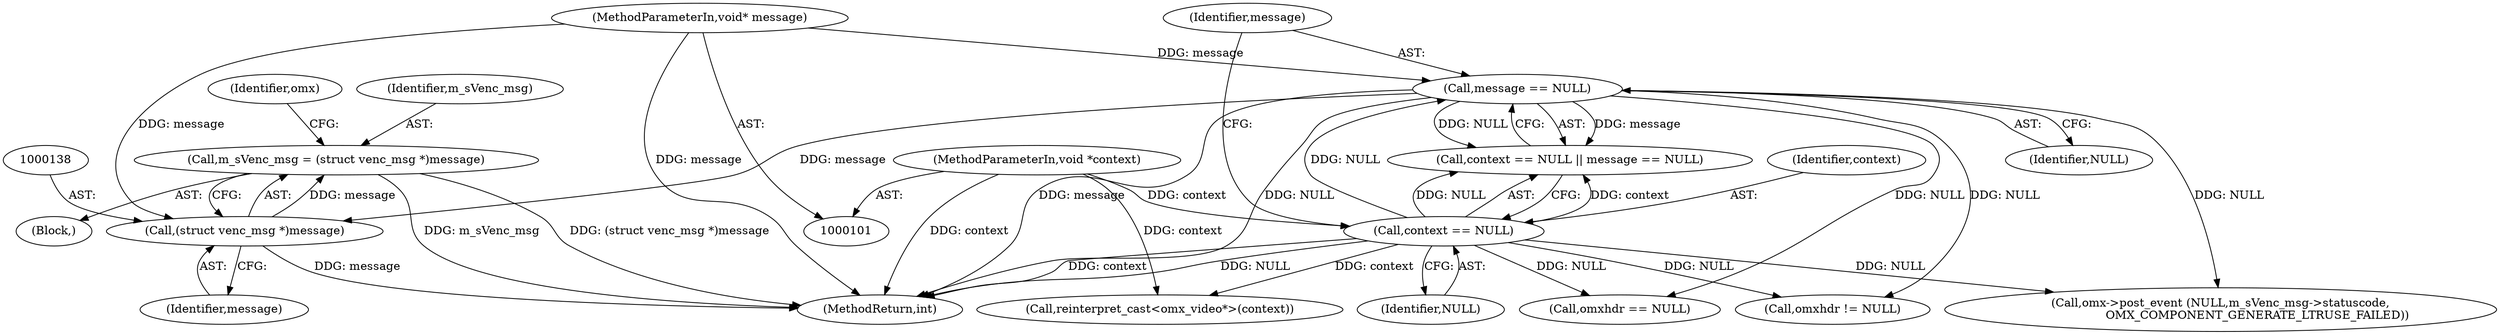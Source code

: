 digraph "0_Android_7558d03e6498e970b761aa44fff6b2c659202d95_3@pointer" {
"1000135" [label="(Call,m_sVenc_msg = (struct venc_msg *)message)"];
"1000137" [label="(Call,(struct venc_msg *)message)"];
"1000126" [label="(Call,message == NULL)"];
"1000103" [label="(MethodParameterIn,void* message)"];
"1000123" [label="(Call,context == NULL)"];
"1000102" [label="(MethodParameterIn,void *context)"];
"1000299" [label="(Call,omxhdr != NULL)"];
"1000124" [label="(Identifier,context)"];
"1000137" [label="(Call,(struct venc_msg *)message)"];
"1000128" [label="(Identifier,NULL)"];
"1000141" [label="(Identifier,omx)"];
"1000123" [label="(Call,context == NULL)"];
"1000125" [label="(Identifier,NULL)"];
"1000429" [label="(Call,omx->post_event (NULL,m_sVenc_msg->statuscode,\n                    OMX_COMPONENT_GENERATE_LTRUSE_FAILED))"];
"1000142" [label="(Call,reinterpret_cast<omx_video*>(context))"];
"1000127" [label="(Identifier,message)"];
"1000126" [label="(Call,message == NULL)"];
"1000135" [label="(Call,m_sVenc_msg = (struct venc_msg *)message)"];
"1000103" [label="(MethodParameterIn,void* message)"];
"1000139" [label="(Identifier,message)"];
"1000237" [label="(Call,omxhdr == NULL)"];
"1000102" [label="(MethodParameterIn,void *context)"];
"1000445" [label="(MethodReturn,int)"];
"1000122" [label="(Call,context == NULL || message == NULL)"];
"1000104" [label="(Block,)"];
"1000136" [label="(Identifier,m_sVenc_msg)"];
"1000135" -> "1000104"  [label="AST: "];
"1000135" -> "1000137"  [label="CFG: "];
"1000136" -> "1000135"  [label="AST: "];
"1000137" -> "1000135"  [label="AST: "];
"1000141" -> "1000135"  [label="CFG: "];
"1000135" -> "1000445"  [label="DDG: m_sVenc_msg"];
"1000135" -> "1000445"  [label="DDG: (struct venc_msg *)message"];
"1000137" -> "1000135"  [label="DDG: message"];
"1000137" -> "1000139"  [label="CFG: "];
"1000138" -> "1000137"  [label="AST: "];
"1000139" -> "1000137"  [label="AST: "];
"1000137" -> "1000445"  [label="DDG: message"];
"1000126" -> "1000137"  [label="DDG: message"];
"1000103" -> "1000137"  [label="DDG: message"];
"1000126" -> "1000122"  [label="AST: "];
"1000126" -> "1000128"  [label="CFG: "];
"1000127" -> "1000126"  [label="AST: "];
"1000128" -> "1000126"  [label="AST: "];
"1000122" -> "1000126"  [label="CFG: "];
"1000126" -> "1000445"  [label="DDG: message"];
"1000126" -> "1000445"  [label="DDG: NULL"];
"1000126" -> "1000122"  [label="DDG: message"];
"1000126" -> "1000122"  [label="DDG: NULL"];
"1000103" -> "1000126"  [label="DDG: message"];
"1000123" -> "1000126"  [label="DDG: NULL"];
"1000126" -> "1000237"  [label="DDG: NULL"];
"1000126" -> "1000299"  [label="DDG: NULL"];
"1000126" -> "1000429"  [label="DDG: NULL"];
"1000103" -> "1000101"  [label="AST: "];
"1000103" -> "1000445"  [label="DDG: message"];
"1000123" -> "1000122"  [label="AST: "];
"1000123" -> "1000125"  [label="CFG: "];
"1000124" -> "1000123"  [label="AST: "];
"1000125" -> "1000123"  [label="AST: "];
"1000127" -> "1000123"  [label="CFG: "];
"1000122" -> "1000123"  [label="CFG: "];
"1000123" -> "1000445"  [label="DDG: NULL"];
"1000123" -> "1000445"  [label="DDG: context"];
"1000123" -> "1000122"  [label="DDG: context"];
"1000123" -> "1000122"  [label="DDG: NULL"];
"1000102" -> "1000123"  [label="DDG: context"];
"1000123" -> "1000142"  [label="DDG: context"];
"1000123" -> "1000237"  [label="DDG: NULL"];
"1000123" -> "1000299"  [label="DDG: NULL"];
"1000123" -> "1000429"  [label="DDG: NULL"];
"1000102" -> "1000101"  [label="AST: "];
"1000102" -> "1000445"  [label="DDG: context"];
"1000102" -> "1000142"  [label="DDG: context"];
}
